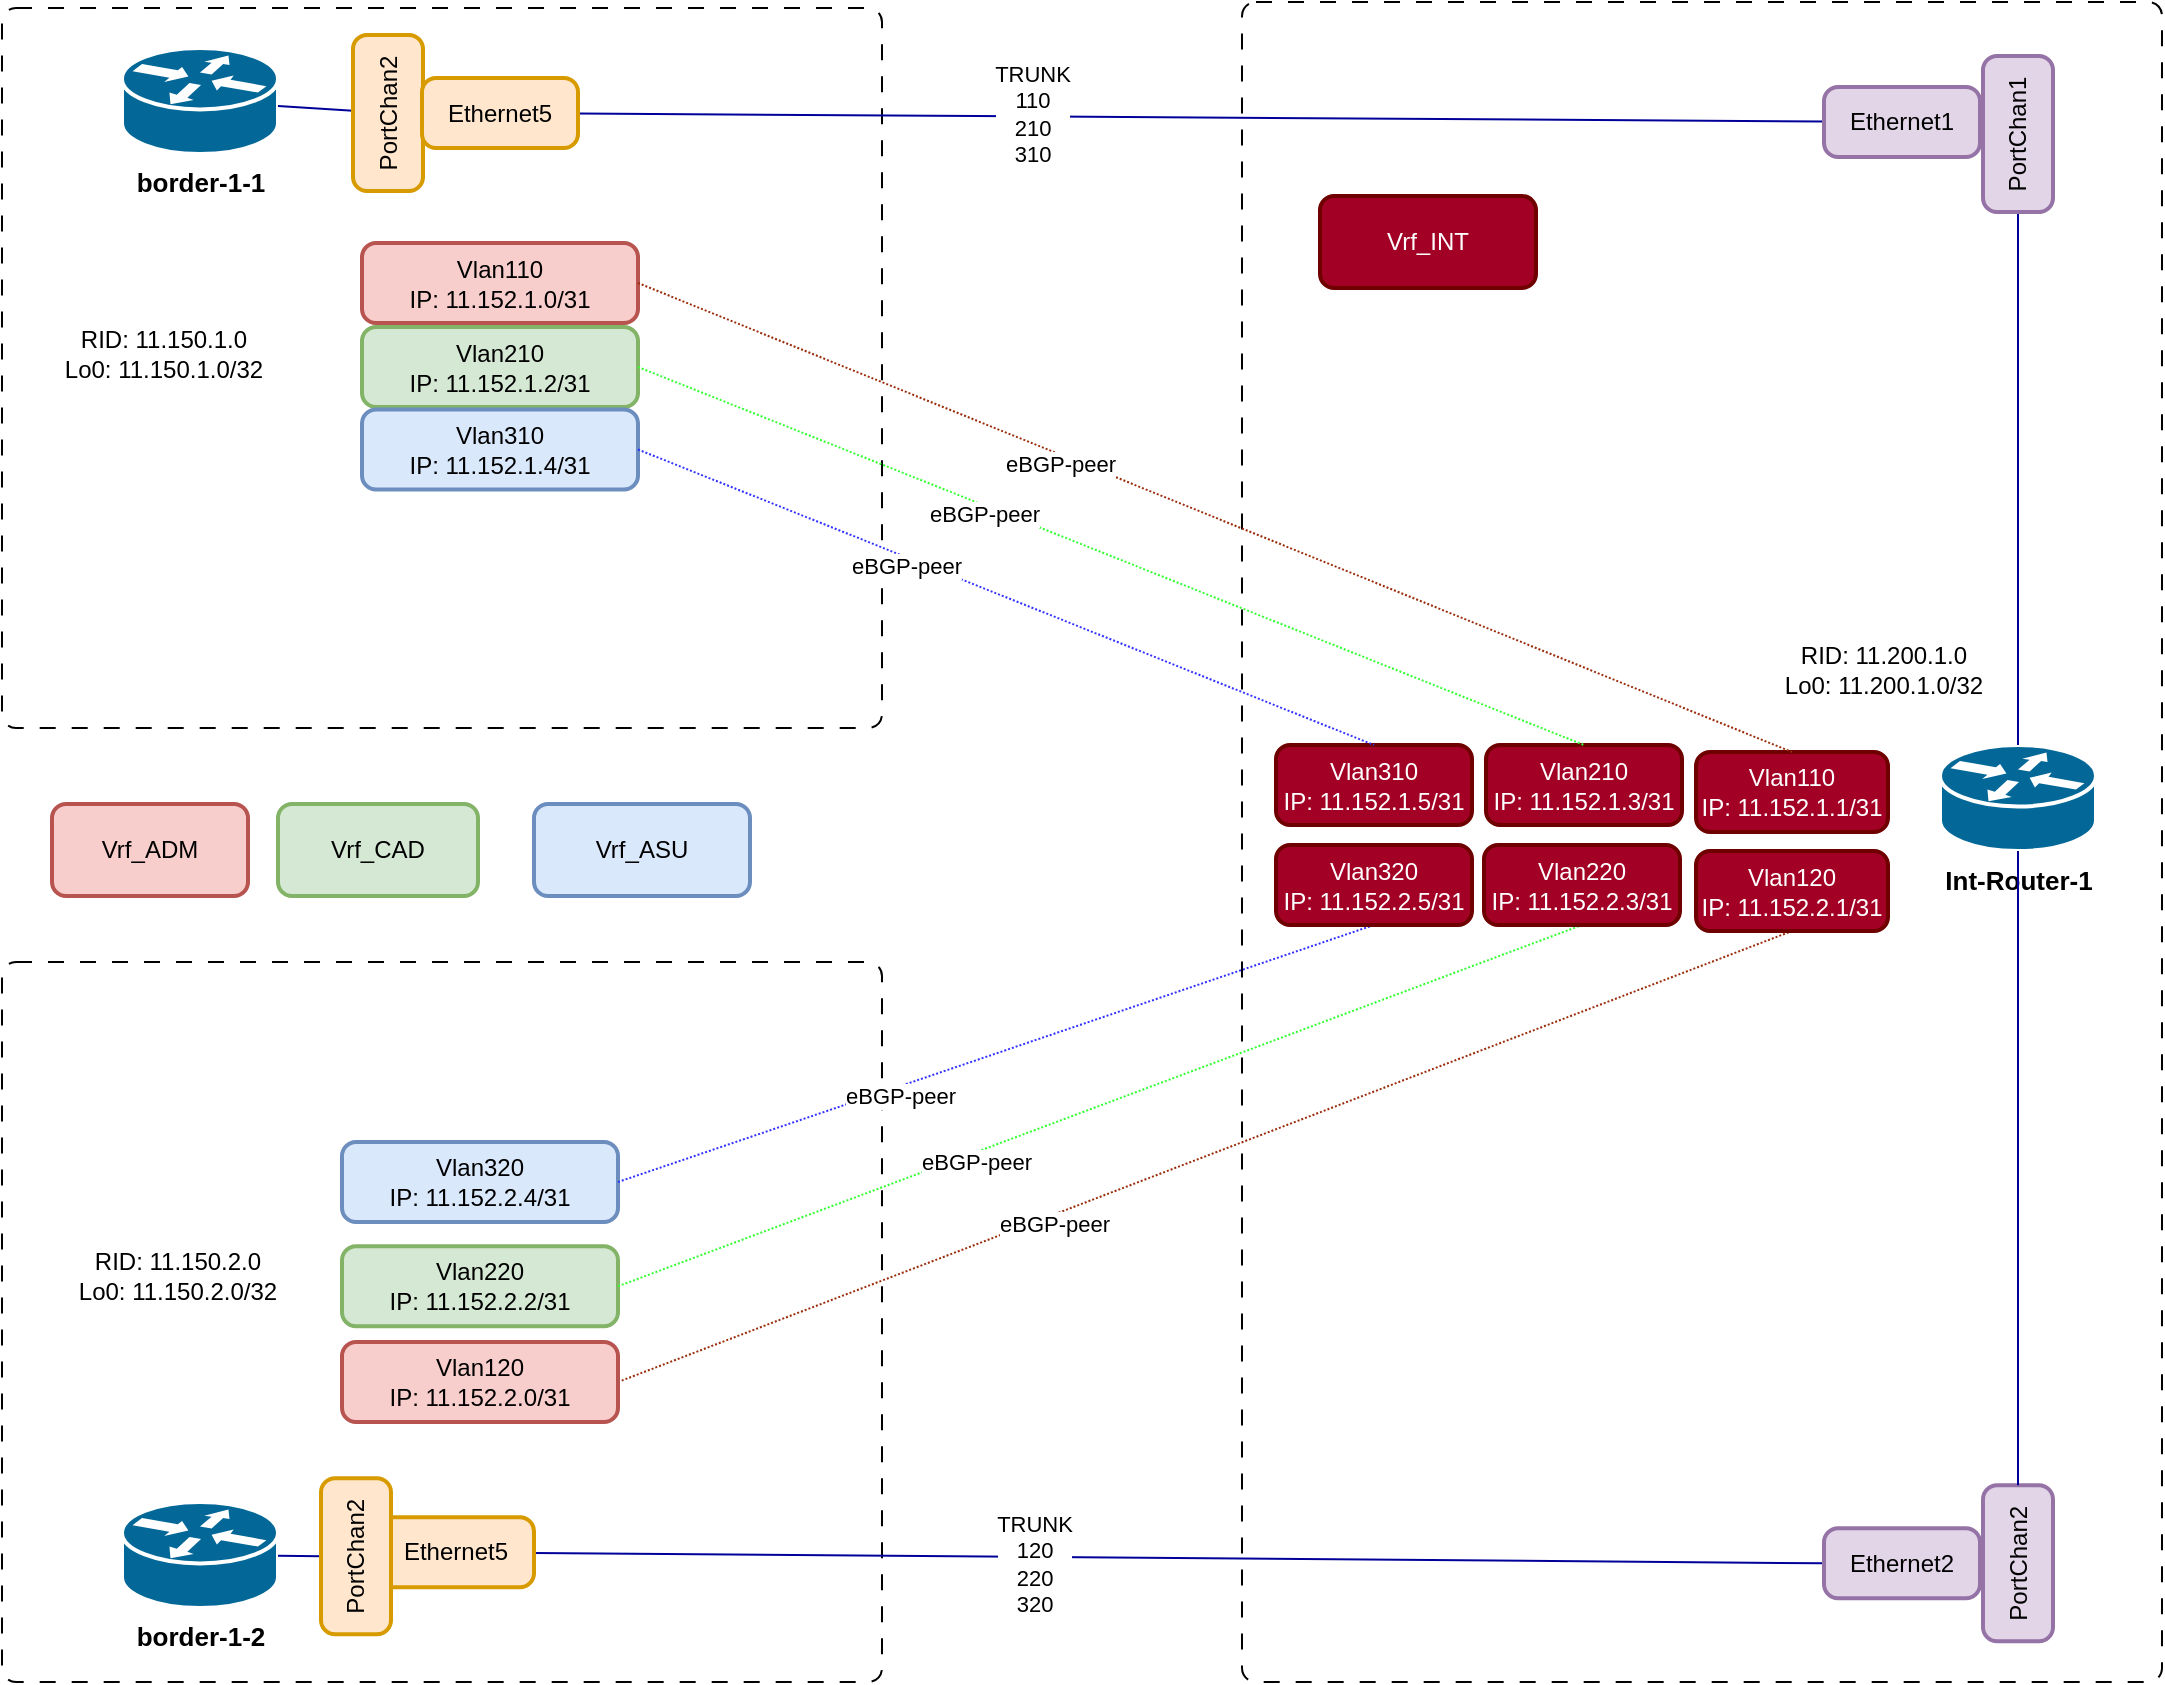 <mxfile version="22.1.16" type="device">
  <diagram name="Borders - Int-router conn" id="7Orfo_5ETFf9YYrjaeUJ">
    <mxGraphModel dx="1674" dy="844" grid="0" gridSize="10" guides="1" tooltips="1" connect="1" arrows="1" fold="1" page="0" pageScale="1" pageWidth="1169" pageHeight="827" math="0" shadow="0">
      <root>
        <mxCell id="0" />
        <mxCell id="1" parent="0" />
        <mxCell id="HY1bCSfCYVfZBS2EhjNL-1" value="" style="rounded=1;whiteSpace=wrap;html=1;absoluteArcSize=1;arcSize=14;strokeWidth=1;fillColor=none;dashed=1;dashPattern=8 8;" parent="1" vertex="1">
          <mxGeometry x="664" y="110" width="460" height="840" as="geometry" />
        </mxCell>
        <mxCell id="HY1bCSfCYVfZBS2EhjNL-2" value="" style="rounded=1;whiteSpace=wrap;html=1;absoluteArcSize=1;arcSize=14;strokeWidth=1;fillColor=none;dashed=1;dashPattern=8 8;" parent="1" vertex="1">
          <mxGeometry x="44" y="590" width="440" height="360" as="geometry" />
        </mxCell>
        <mxCell id="HY1bCSfCYVfZBS2EhjNL-3" value="" style="rounded=1;whiteSpace=wrap;html=1;absoluteArcSize=1;arcSize=14;strokeWidth=1;fillColor=none;dashed=1;dashPattern=8 8;" parent="1" vertex="1">
          <mxGeometry x="44" y="113" width="440" height="360" as="geometry" />
        </mxCell>
        <mxCell id="HY1bCSfCYVfZBS2EhjNL-4" value="border-1-1" style="shape=mxgraph.cisco.routers.router;sketch=0;html=1;pointerEvents=1;dashed=0;fillColor=#036897;strokeColor=#ffffff;strokeWidth=2;verticalLabelPosition=bottom;verticalAlign=top;align=center;outlineConnect=0;fontStyle=1;fontSize=13;" parent="1" vertex="1">
          <mxGeometry x="104" y="133" width="78" height="53" as="geometry" />
        </mxCell>
        <mxCell id="HY1bCSfCYVfZBS2EhjNL-5" value="border-1-2" style="shape=mxgraph.cisco.routers.router;sketch=0;html=1;pointerEvents=1;dashed=0;fillColor=#036897;strokeColor=#ffffff;strokeWidth=2;verticalLabelPosition=bottom;verticalAlign=top;align=center;outlineConnect=0;fontStyle=1;fontSize=13;" parent="1" vertex="1">
          <mxGeometry x="104" y="860" width="78" height="53" as="geometry" />
        </mxCell>
        <mxCell id="HY1bCSfCYVfZBS2EhjNL-6" value="Int-Router-1" style="shape=mxgraph.cisco.routers.router;sketch=0;html=1;pointerEvents=1;dashed=0;fillColor=#036897;strokeColor=#ffffff;strokeWidth=2;verticalLabelPosition=bottom;verticalAlign=top;align=center;outlineConnect=0;fontStyle=1;fontSize=13;" parent="1" vertex="1">
          <mxGeometry x="1013" y="481.5" width="78" height="53" as="geometry" />
        </mxCell>
        <mxCell id="HY1bCSfCYVfZBS2EhjNL-7" value="" style="endArrow=none;html=1;rounded=0;fontSize=8;strokeColor=#000099;exitX=0;exitY=0.5;exitDx=0;exitDy=0;" parent="1" source="HY1bCSfCYVfZBS2EhjNL-39" target="HY1bCSfCYVfZBS2EhjNL-6" edge="1">
          <mxGeometry width="50" height="50" relative="1" as="geometry">
            <mxPoint x="-134" y="1108" as="sourcePoint" />
            <mxPoint x="-305" y="911" as="targetPoint" />
          </mxGeometry>
        </mxCell>
        <mxCell id="HY1bCSfCYVfZBS2EhjNL-8" value="" style="endArrow=none;html=1;rounded=0;entryX=0;entryY=0.5;entryDx=0;entryDy=0;fontSize=8;strokeColor=#000099;" parent="1" source="HY1bCSfCYVfZBS2EhjNL-13" target="HY1bCSfCYVfZBS2EhjNL-41" edge="1">
          <mxGeometry width="50" height="50" relative="1" as="geometry">
            <mxPoint x="571" y="483" as="sourcePoint" />
            <mxPoint x="562" y="328" as="targetPoint" />
          </mxGeometry>
        </mxCell>
        <mxCell id="HY1bCSfCYVfZBS2EhjNL-9" value="TRUNK&lt;br&gt;120&lt;br&gt;220&lt;br&gt;320" style="edgeLabel;html=1;align=center;verticalAlign=middle;resizable=0;points=[];" parent="HY1bCSfCYVfZBS2EhjNL-8" vertex="1" connectable="0">
          <mxGeometry x="0.003" y="-2" relative="1" as="geometry">
            <mxPoint x="-74" y="1" as="offset" />
          </mxGeometry>
        </mxCell>
        <mxCell id="HY1bCSfCYVfZBS2EhjNL-10" value="" style="endArrow=none;html=1;rounded=0;fontSize=8;strokeColor=#000099;" parent="1" source="HY1bCSfCYVfZBS2EhjNL-53" target="HY1bCSfCYVfZBS2EhjNL-40" edge="1">
          <mxGeometry width="50" height="50" relative="1" as="geometry">
            <mxPoint x="492" y="204" as="sourcePoint" />
            <mxPoint x="984" y="204" as="targetPoint" />
          </mxGeometry>
        </mxCell>
        <mxCell id="HY1bCSfCYVfZBS2EhjNL-11" value="TRUNK&lt;br style=&quot;border-color: var(--border-color);&quot;&gt;110&lt;br style=&quot;border-color: var(--border-color);&quot;&gt;210&lt;br style=&quot;border-color: var(--border-color);&quot;&gt;310" style="edgeLabel;html=1;align=center;verticalAlign=middle;resizable=0;points=[];" parent="HY1bCSfCYVfZBS2EhjNL-10" vertex="1" connectable="0">
          <mxGeometry x="-0.018" y="1" relative="1" as="geometry">
            <mxPoint x="-79" y="-1" as="offset" />
          </mxGeometry>
        </mxCell>
        <mxCell id="HY1bCSfCYVfZBS2EhjNL-12" value="" style="endArrow=none;html=1;rounded=0;entryX=0;entryY=0.5;entryDx=0;entryDy=0;fontSize=8;strokeColor=#000099;" parent="1" source="HY1bCSfCYVfZBS2EhjNL-15" target="HY1bCSfCYVfZBS2EhjNL-13" edge="1">
          <mxGeometry width="50" height="50" relative="1" as="geometry">
            <mxPoint x="186" y="857.75" as="sourcePoint" />
            <mxPoint x="544" y="569.75" as="targetPoint" />
          </mxGeometry>
        </mxCell>
        <mxCell id="HY1bCSfCYVfZBS2EhjNL-13" value="Ethernet5" style="rounded=1;whiteSpace=wrap;html=1;absoluteArcSize=1;arcSize=14;strokeWidth=2;fillColor=#ffe6cc;strokeColor=#d79b00;" parent="1" vertex="1">
          <mxGeometry x="232" y="867.63" width="78" height="35" as="geometry" />
        </mxCell>
        <mxCell id="HY1bCSfCYVfZBS2EhjNL-14" value="" style="endArrow=none;html=1;rounded=0;entryX=0.5;entryY=0;entryDx=0;entryDy=0;fontSize=8;strokeColor=#000099;" parent="1" source="HY1bCSfCYVfZBS2EhjNL-5" target="HY1bCSfCYVfZBS2EhjNL-15" edge="1">
          <mxGeometry width="50" height="50" relative="1" as="geometry">
            <mxPoint x="170" y="860" as="sourcePoint" />
            <mxPoint x="234" y="797" as="targetPoint" />
          </mxGeometry>
        </mxCell>
        <mxCell id="HY1bCSfCYVfZBS2EhjNL-15" value="PortChan2" style="rounded=1;whiteSpace=wrap;html=1;absoluteArcSize=1;arcSize=14;strokeWidth=2;rotation=-90;fillColor=#ffe6cc;strokeColor=#d79b00;" parent="1" vertex="1">
          <mxGeometry x="182" y="869.63" width="78" height="35" as="geometry" />
        </mxCell>
        <mxCell id="HY1bCSfCYVfZBS2EhjNL-16" value="Vlan110&lt;br&gt;IP: 11.152.1.1/31" style="rounded=1;whiteSpace=wrap;html=1;absoluteArcSize=1;arcSize=14;strokeWidth=2;fillColor=#a20025;strokeColor=#6F0000;fontColor=#ffffff;" parent="1" vertex="1">
          <mxGeometry x="891" y="485" width="96" height="40" as="geometry" />
        </mxCell>
        <mxCell id="HY1bCSfCYVfZBS2EhjNL-17" value="Vlan210&lt;br&gt;IP: 11.152.1.3/31" style="rounded=1;whiteSpace=wrap;html=1;absoluteArcSize=1;arcSize=14;strokeWidth=2;fillColor=#a20025;strokeColor=#6F0000;fontColor=#ffffff;" parent="1" vertex="1">
          <mxGeometry x="786" y="481.5" width="98" height="40" as="geometry" />
        </mxCell>
        <mxCell id="HY1bCSfCYVfZBS2EhjNL-18" value="Vlan310&lt;br&gt;IP: 11.152.1.5/31" style="rounded=1;whiteSpace=wrap;html=1;absoluteArcSize=1;arcSize=14;strokeWidth=2;fillColor=#a20025;strokeColor=#6F0000;fontColor=#ffffff;" parent="1" vertex="1">
          <mxGeometry x="681" y="481.5" width="98" height="40" as="geometry" />
        </mxCell>
        <mxCell id="HY1bCSfCYVfZBS2EhjNL-19" value="Vlan220&lt;br&gt;IP: 11.152.2.2/31" style="rounded=1;whiteSpace=wrap;html=1;absoluteArcSize=1;arcSize=14;strokeWidth=2;fillColor=#d5e8d4;strokeColor=#82b366;" parent="1" vertex="1">
          <mxGeometry x="214" y="732.13" width="138" height="40" as="geometry" />
        </mxCell>
        <mxCell id="HY1bCSfCYVfZBS2EhjNL-20" value="Vlan320&lt;br&gt;IP: 11.152.2.4/31" style="rounded=1;whiteSpace=wrap;html=1;absoluteArcSize=1;arcSize=14;strokeWidth=2;fillColor=#dae8fc;strokeColor=#6c8ebf;" parent="1" vertex="1">
          <mxGeometry x="214" y="680" width="138" height="40" as="geometry" />
        </mxCell>
        <mxCell id="HY1bCSfCYVfZBS2EhjNL-21" value="Vlan110&lt;br&gt;IP: 11.152.1.0/31" style="rounded=1;whiteSpace=wrap;html=1;absoluteArcSize=1;arcSize=14;strokeWidth=2;fillColor=#f8cecc;strokeColor=#b85450;" parent="1" vertex="1">
          <mxGeometry x="224" y="230.5" width="138" height="40" as="geometry" />
        </mxCell>
        <mxCell id="HY1bCSfCYVfZBS2EhjNL-22" value="Vlan210&lt;br&gt;IP: 11.152.1.2/31" style="rounded=1;whiteSpace=wrap;html=1;absoluteArcSize=1;arcSize=14;strokeWidth=2;fillColor=#d5e8d4;strokeColor=#82b366;" parent="1" vertex="1">
          <mxGeometry x="224" y="272.5" width="138" height="40" as="geometry" />
        </mxCell>
        <mxCell id="HY1bCSfCYVfZBS2EhjNL-23" value="Vlan310&lt;br&gt;IP: 11.152.1.4/31" style="rounded=1;whiteSpace=wrap;html=1;absoluteArcSize=1;arcSize=14;strokeWidth=2;fillColor=#dae8fc;strokeColor=#6c8ebf;" parent="1" vertex="1">
          <mxGeometry x="224" y="313.75" width="138" height="40" as="geometry" />
        </mxCell>
        <mxCell id="HY1bCSfCYVfZBS2EhjNL-24" value="Vrf_ADM" style="rounded=1;whiteSpace=wrap;html=1;absoluteArcSize=1;arcSize=14;strokeWidth=2;fillColor=#f8cecc;strokeColor=#b85450;" parent="1" vertex="1">
          <mxGeometry x="69" y="511" width="98" height="46" as="geometry" />
        </mxCell>
        <mxCell id="HY1bCSfCYVfZBS2EhjNL-25" value="Vrf_CAD" style="rounded=1;whiteSpace=wrap;html=1;absoluteArcSize=1;arcSize=14;strokeWidth=2;fillColor=#d5e8d4;strokeColor=#82b366;" parent="1" vertex="1">
          <mxGeometry x="182" y="511" width="100" height="46" as="geometry" />
        </mxCell>
        <mxCell id="HY1bCSfCYVfZBS2EhjNL-26" value="Vrf_ASU" style="rounded=1;whiteSpace=wrap;html=1;absoluteArcSize=1;arcSize=14;strokeWidth=2;fillColor=#dae8fc;strokeColor=#6c8ebf;" parent="1" vertex="1">
          <mxGeometry x="310" y="511" width="108" height="46" as="geometry" />
        </mxCell>
        <mxCell id="HY1bCSfCYVfZBS2EhjNL-27" value="" style="endArrow=none;html=1;rounded=0;entryX=0.5;entryY=1;entryDx=0;entryDy=0;fontSize=8;strokeColor=#992D0C;exitX=1;exitY=0.5;exitDx=0;exitDy=0;dashed=1;dashPattern=1 1;" parent="1" source="HY1bCSfCYVfZBS2EhjNL-43" target="HY1bCSfCYVfZBS2EhjNL-42" edge="1">
          <mxGeometry width="50" height="50" relative="1" as="geometry">
            <mxPoint x="352" y="710.13" as="sourcePoint" />
            <mxPoint x="479" y="269" as="targetPoint" />
          </mxGeometry>
        </mxCell>
        <mxCell id="HY1bCSfCYVfZBS2EhjNL-28" value="eBGP-peer" style="edgeLabel;html=1;align=center;verticalAlign=middle;resizable=0;points=[];" parent="HY1bCSfCYVfZBS2EhjNL-27" vertex="1" connectable="0">
          <mxGeometry x="-0.264" y="-4" relative="1" as="geometry">
            <mxPoint as="offset" />
          </mxGeometry>
        </mxCell>
        <mxCell id="HY1bCSfCYVfZBS2EhjNL-29" value="" style="endArrow=none;html=1;rounded=0;fontSize=8;strokeColor=#992D0C;exitX=1;exitY=0.5;exitDx=0;exitDy=0;entryX=0.5;entryY=0;entryDx=0;entryDy=0;dashed=1;dashPattern=1 1;" parent="1" source="HY1bCSfCYVfZBS2EhjNL-21" target="HY1bCSfCYVfZBS2EhjNL-16" edge="1">
          <mxGeometry width="50" height="50" relative="1" as="geometry">
            <mxPoint x="362" y="720" as="sourcePoint" />
            <mxPoint x="1074" y="320" as="targetPoint" />
          </mxGeometry>
        </mxCell>
        <mxCell id="HY1bCSfCYVfZBS2EhjNL-30" value="eBGP-peer" style="edgeLabel;html=1;align=center;verticalAlign=middle;resizable=0;points=[];" parent="HY1bCSfCYVfZBS2EhjNL-29" vertex="1" connectable="0">
          <mxGeometry x="-0.264" y="-4" relative="1" as="geometry">
            <mxPoint as="offset" />
          </mxGeometry>
        </mxCell>
        <mxCell id="HY1bCSfCYVfZBS2EhjNL-31" value="" style="endArrow=none;html=1;rounded=0;fontSize=8;strokeColor=#33FF33;exitX=1;exitY=0.5;exitDx=0;exitDy=0;entryX=0.5;entryY=0;entryDx=0;entryDy=0;dashed=1;dashPattern=1 1;" parent="1" source="HY1bCSfCYVfZBS2EhjNL-22" target="HY1bCSfCYVfZBS2EhjNL-17" edge="1">
          <mxGeometry width="50" height="50" relative="1" as="geometry">
            <mxPoint x="372" y="188" as="sourcePoint" />
            <mxPoint x="1176" y="400" as="targetPoint" />
          </mxGeometry>
        </mxCell>
        <mxCell id="HY1bCSfCYVfZBS2EhjNL-32" value="eBGP-peer" style="edgeLabel;html=1;align=center;verticalAlign=middle;resizable=0;points=[];" parent="HY1bCSfCYVfZBS2EhjNL-31" vertex="1" connectable="0">
          <mxGeometry x="-0.264" y="-4" relative="1" as="geometry">
            <mxPoint as="offset" />
          </mxGeometry>
        </mxCell>
        <mxCell id="HY1bCSfCYVfZBS2EhjNL-33" value="" style="endArrow=none;html=1;rounded=0;fontSize=8;strokeColor=#33FF33;exitX=1;exitY=0.5;exitDx=0;exitDy=0;entryX=0.5;entryY=1;entryDx=0;entryDy=0;dashed=1;dashPattern=1 1;" parent="1" source="HY1bCSfCYVfZBS2EhjNL-19" target="HY1bCSfCYVfZBS2EhjNL-44" edge="1">
          <mxGeometry width="50" height="50" relative="1" as="geometry">
            <mxPoint x="372" y="230" as="sourcePoint" />
            <mxPoint x="1176" y="470" as="targetPoint" />
          </mxGeometry>
        </mxCell>
        <mxCell id="HY1bCSfCYVfZBS2EhjNL-34" value="eBGP-peer" style="edgeLabel;html=1;align=center;verticalAlign=middle;resizable=0;points=[];" parent="HY1bCSfCYVfZBS2EhjNL-33" vertex="1" connectable="0">
          <mxGeometry x="-0.264" y="-4" relative="1" as="geometry">
            <mxPoint as="offset" />
          </mxGeometry>
        </mxCell>
        <mxCell id="HY1bCSfCYVfZBS2EhjNL-35" value="" style="endArrow=none;html=1;rounded=0;fontSize=8;strokeColor=#3333FF;exitX=1;exitY=0.5;exitDx=0;exitDy=0;entryX=0.5;entryY=0;entryDx=0;entryDy=0;dashed=1;dashPattern=1 1;" parent="1" source="HY1bCSfCYVfZBS2EhjNL-23" target="HY1bCSfCYVfZBS2EhjNL-18" edge="1">
          <mxGeometry width="50" height="50" relative="1" as="geometry">
            <mxPoint x="372" y="230" as="sourcePoint" />
            <mxPoint x="1176" y="470" as="targetPoint" />
          </mxGeometry>
        </mxCell>
        <mxCell id="HY1bCSfCYVfZBS2EhjNL-36" value="eBGP-peer" style="edgeLabel;html=1;align=center;verticalAlign=middle;resizable=0;points=[];" parent="HY1bCSfCYVfZBS2EhjNL-35" vertex="1" connectable="0">
          <mxGeometry x="-0.264" y="-4" relative="1" as="geometry">
            <mxPoint as="offset" />
          </mxGeometry>
        </mxCell>
        <mxCell id="HY1bCSfCYVfZBS2EhjNL-37" value="" style="endArrow=none;html=1;rounded=0;fontSize=8;strokeColor=#3333FF;exitX=1;exitY=0.5;exitDx=0;exitDy=0;entryX=0.5;entryY=1;entryDx=0;entryDy=0;dashed=1;dashPattern=1 1;" parent="1" source="HY1bCSfCYVfZBS2EhjNL-20" target="HY1bCSfCYVfZBS2EhjNL-46" edge="1">
          <mxGeometry width="50" height="50" relative="1" as="geometry">
            <mxPoint x="372" y="271" as="sourcePoint" />
            <mxPoint x="1176" y="542" as="targetPoint" />
          </mxGeometry>
        </mxCell>
        <mxCell id="HY1bCSfCYVfZBS2EhjNL-38" value="eBGP-peer" style="edgeLabel;html=1;align=center;verticalAlign=middle;resizable=0;points=[];" parent="HY1bCSfCYVfZBS2EhjNL-37" vertex="1" connectable="0">
          <mxGeometry x="-0.264" y="-4" relative="1" as="geometry">
            <mxPoint as="offset" />
          </mxGeometry>
        </mxCell>
        <mxCell id="HY1bCSfCYVfZBS2EhjNL-39" value="PortChan1" style="rounded=1;whiteSpace=wrap;html=1;absoluteArcSize=1;arcSize=14;strokeWidth=2;rotation=-90;fillColor=#e1d5e7;strokeColor=#9673a6;" parent="1" vertex="1">
          <mxGeometry x="1013" y="158.5" width="78" height="35" as="geometry" />
        </mxCell>
        <mxCell id="HY1bCSfCYVfZBS2EhjNL-40" value="Ethernet1" style="rounded=1;whiteSpace=wrap;html=1;absoluteArcSize=1;arcSize=14;strokeWidth=2;fillColor=#e1d5e7;strokeColor=#9673a6;" parent="1" vertex="1">
          <mxGeometry x="955" y="152.5" width="78" height="35" as="geometry" />
        </mxCell>
        <mxCell id="HY1bCSfCYVfZBS2EhjNL-41" value="Ethernet2" style="rounded=1;whiteSpace=wrap;html=1;absoluteArcSize=1;arcSize=14;strokeWidth=2;fillColor=#e1d5e7;strokeColor=#9673a6;" parent="1" vertex="1">
          <mxGeometry x="955" y="873.13" width="78" height="35" as="geometry" />
        </mxCell>
        <mxCell id="HY1bCSfCYVfZBS2EhjNL-42" value="Vlan120&lt;br&gt;IP: 11.152.2.1/31" style="rounded=1;whiteSpace=wrap;html=1;absoluteArcSize=1;arcSize=14;strokeWidth=2;fillColor=#a20025;strokeColor=#6F0000;fontColor=#ffffff;" parent="1" vertex="1">
          <mxGeometry x="891" y="534.5" width="96" height="40" as="geometry" />
        </mxCell>
        <mxCell id="HY1bCSfCYVfZBS2EhjNL-43" value="Vlan120&lt;br&gt;IP: 11.152.2.0/31" style="rounded=1;whiteSpace=wrap;html=1;absoluteArcSize=1;arcSize=14;strokeWidth=2;fillColor=#f8cecc;strokeColor=#b85450;" parent="1" vertex="1">
          <mxGeometry x="214" y="780" width="138" height="40" as="geometry" />
        </mxCell>
        <mxCell id="HY1bCSfCYVfZBS2EhjNL-44" value="Vlan220&lt;br&gt;IP: 11.152.2.3/31" style="rounded=1;whiteSpace=wrap;html=1;absoluteArcSize=1;arcSize=14;strokeWidth=2;fillColor=#a20025;strokeColor=#6F0000;fontColor=#ffffff;" parent="1" vertex="1">
          <mxGeometry x="785" y="531.5" width="98" height="40" as="geometry" />
        </mxCell>
        <mxCell id="HY1bCSfCYVfZBS2EhjNL-45" value="PortChan2" style="rounded=1;whiteSpace=wrap;html=1;absoluteArcSize=1;arcSize=14;strokeWidth=2;rotation=-90;fillColor=#e1d5e7;strokeColor=#9673a6;" parent="1" vertex="1">
          <mxGeometry x="1013" y="873.13" width="78" height="35" as="geometry" />
        </mxCell>
        <mxCell id="HY1bCSfCYVfZBS2EhjNL-46" value="Vlan320&lt;br&gt;IP: 11.152.2.5/31" style="rounded=1;whiteSpace=wrap;html=1;absoluteArcSize=1;arcSize=14;strokeWidth=2;fillColor=#a20025;strokeColor=#6F0000;fontColor=#ffffff;" parent="1" vertex="1">
          <mxGeometry x="681" y="531.5" width="98" height="40" as="geometry" />
        </mxCell>
        <mxCell id="HY1bCSfCYVfZBS2EhjNL-47" value="RID: 11.150.1.0&lt;br&gt;Lo0: 11.150.1.0/32" style="text;align=center;html=1;verticalAlign=middle;whiteSpace=wrap;rounded=0;" parent="1" vertex="1">
          <mxGeometry x="59" y="270.5" width="132" height="30" as="geometry" />
        </mxCell>
        <mxCell id="HY1bCSfCYVfZBS2EhjNL-48" value="RID: 11.150.2.0&lt;br&gt;Lo0: 11.150.2.0/32" style="text;align=center;html=1;verticalAlign=middle;whiteSpace=wrap;rounded=0;" parent="1" vertex="1">
          <mxGeometry x="66" y="732.13" width="132" height="30" as="geometry" />
        </mxCell>
        <mxCell id="HY1bCSfCYVfZBS2EhjNL-49" value="RID: 11.200.1.0&lt;br&gt;Lo0: 11.200.1.0/32" style="text;align=center;html=1;verticalAlign=middle;whiteSpace=wrap;rounded=0;" parent="1" vertex="1">
          <mxGeometry x="919" y="429" width="132" height="30" as="geometry" />
        </mxCell>
        <mxCell id="HY1bCSfCYVfZBS2EhjNL-50" value="" style="endArrow=none;html=1;rounded=0;fontSize=8;strokeColor=#000099;" parent="1" source="HY1bCSfCYVfZBS2EhjNL-4" target="HY1bCSfCYVfZBS2EhjNL-51" edge="1">
          <mxGeometry width="50" height="50" relative="1" as="geometry">
            <mxPoint x="182" y="159.5" as="sourcePoint" />
            <mxPoint x="848" y="165.5" as="targetPoint" />
          </mxGeometry>
        </mxCell>
        <mxCell id="HY1bCSfCYVfZBS2EhjNL-51" value="PortChan2" style="rounded=1;whiteSpace=wrap;html=1;absoluteArcSize=1;arcSize=14;strokeWidth=2;rotation=-90;fillColor=#ffe6cc;strokeColor=#d79b00;" parent="1" vertex="1">
          <mxGeometry x="198" y="148" width="78" height="35" as="geometry" />
        </mxCell>
        <mxCell id="HY1bCSfCYVfZBS2EhjNL-52" value="" style="endArrow=none;html=1;rounded=0;fontSize=8;strokeColor=#000099;" parent="1" source="HY1bCSfCYVfZBS2EhjNL-51" target="HY1bCSfCYVfZBS2EhjNL-53" edge="1">
          <mxGeometry width="50" height="50" relative="1" as="geometry">
            <mxPoint x="255" y="165.5" as="sourcePoint" />
            <mxPoint x="848" y="165.5" as="targetPoint" />
          </mxGeometry>
        </mxCell>
        <mxCell id="HY1bCSfCYVfZBS2EhjNL-53" value="Ethernet5" style="rounded=1;whiteSpace=wrap;html=1;absoluteArcSize=1;arcSize=14;strokeWidth=2;fillColor=#ffe6cc;strokeColor=#d79b00;" parent="1" vertex="1">
          <mxGeometry x="254" y="148" width="78" height="35" as="geometry" />
        </mxCell>
        <mxCell id="HY1bCSfCYVfZBS2EhjNL-54" value="" style="endArrow=none;html=1;rounded=0;fontSize=8;strokeColor=#000099;exitX=0.5;exitY=1;exitDx=0;exitDy=0;entryX=1;entryY=0.5;entryDx=0;entryDy=0;exitPerimeter=0;" parent="1" source="HY1bCSfCYVfZBS2EhjNL-6" target="HY1bCSfCYVfZBS2EhjNL-45" edge="1">
          <mxGeometry width="50" height="50" relative="1" as="geometry">
            <mxPoint x="1062" y="194" as="sourcePoint" />
            <mxPoint x="1062" y="568" as="targetPoint" />
          </mxGeometry>
        </mxCell>
        <mxCell id="HY1bCSfCYVfZBS2EhjNL-55" value="Vrf_INT" style="rounded=1;whiteSpace=wrap;html=1;absoluteArcSize=1;arcSize=14;strokeWidth=2;fillColor=#a20025;strokeColor=#6F0000;fontColor=#ffffff;" parent="1" vertex="1">
          <mxGeometry x="703" y="207" width="108" height="46" as="geometry" />
        </mxCell>
      </root>
    </mxGraphModel>
  </diagram>
</mxfile>
